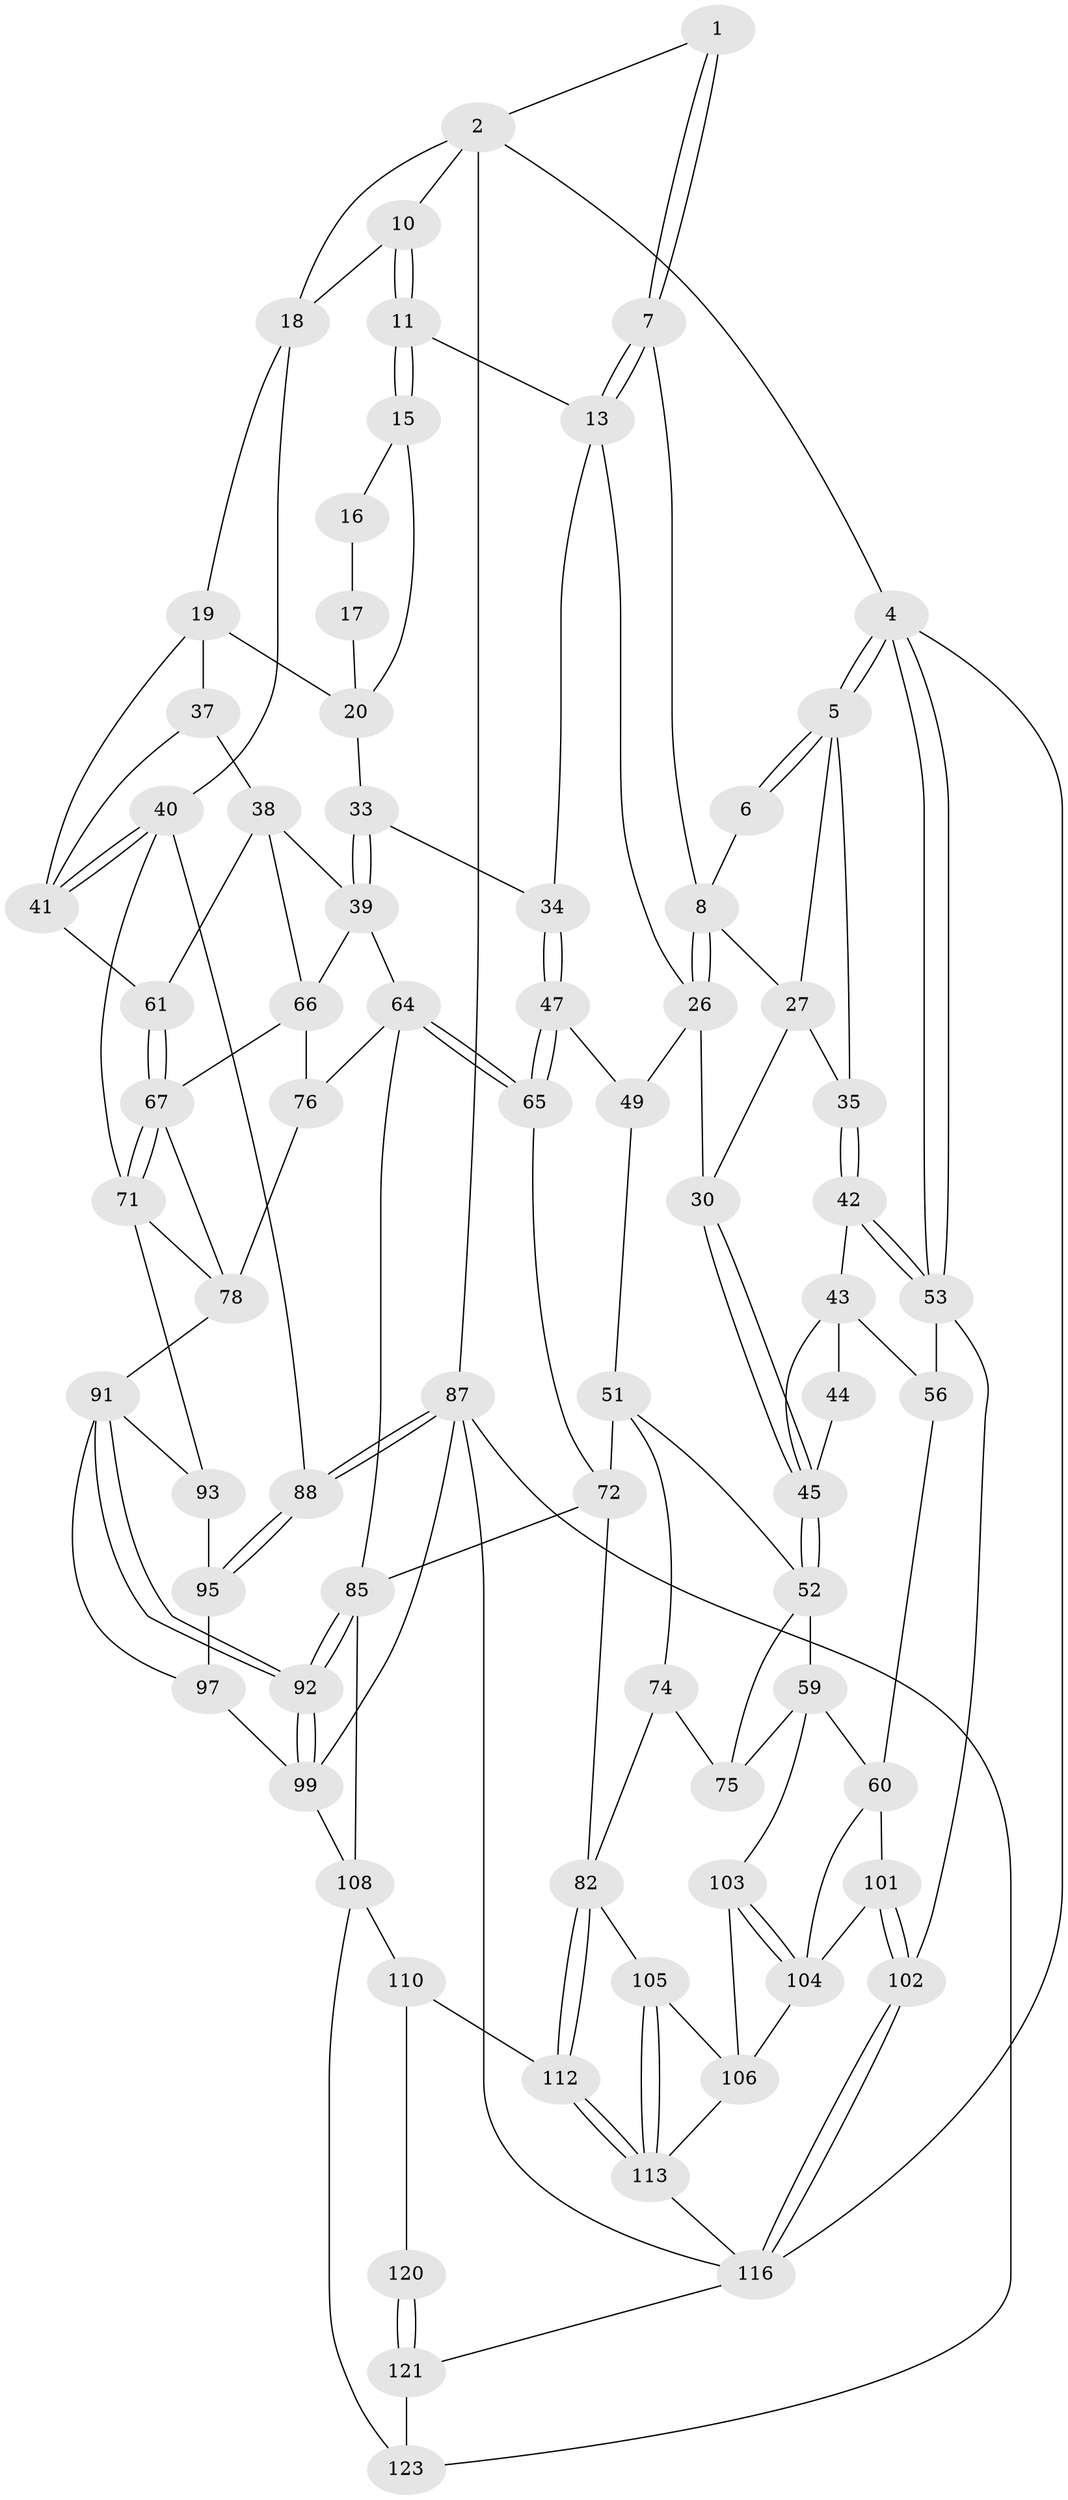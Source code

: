 // original degree distribution, {3: 0.03225806451612903, 4: 0.22580645161290322, 6: 0.24193548387096775, 5: 0.5}
// Generated by graph-tools (version 1.1) at 2025/42/03/06/25 10:42:28]
// undirected, 74 vertices, 159 edges
graph export_dot {
graph [start="1"]
  node [color=gray90,style=filled];
  1 [pos="+0.5577363622900428+0"];
  2 [pos="+0.6527017993220744+0",super="+3"];
  4 [pos="+0+0"];
  5 [pos="+0+0",super="+28"];
  6 [pos="+0.1334421096763424+0"];
  7 [pos="+0.46646516038767083+0.030463886283092517"];
  8 [pos="+0.3043412513535797+0.1291791747908289",super="+9"];
  10 [pos="+0.692571848584421+0",super="+14"];
  11 [pos="+0.6900523135723339+0.013414293523468082",super="+12"];
  13 [pos="+0.5275628621817775+0.20795810954013202",super="+25"];
  15 [pos="+0.7408431899021196+0.17834437621466231",super="+23"];
  16 [pos="+0.7481849151608388+0.18082995073137006"];
  17 [pos="+0.8257105449543556+0.0922215004496104",super="+21"];
  18 [pos="+0.9836844241976932+0.12311806136835536",super="+22"];
  19 [pos="+0.8703930317332433+0.2513294825289878",super="+36"];
  20 [pos="+0.8282632480343544+0.22831148270292242",super="+24"];
  26 [pos="+0.3857199334339461+0.24808179677334538",super="+29"];
  27 [pos="+0.20392721522190255+0.16905984031821542",super="+32"];
  30 [pos="+0.24167868577246257+0.3223653692291228",super="+31"];
  33 [pos="+0.661649262559421+0.3639604949241075"];
  34 [pos="+0.5195944770307864+0.3358882408147461"];
  35 [pos="+0+0.29641673023853704"];
  37 [pos="+0.8557731278473364+0.34054183424094053"];
  38 [pos="+0.8462680219590015+0.3597865849838898",super="+62"];
  39 [pos="+0.6626402581848478+0.36492832178724843",super="+63"];
  40 [pos="+1+0.35593642420307936",super="+70"];
  41 [pos="+1+0.3623980177865317",super="+55"];
  42 [pos="+0+0.31730876319848395"];
  43 [pos="+0+0.32568256608087515",super="+54"];
  44 [pos="+0.19630631872570178+0.3042132392940301"];
  45 [pos="+0.22581450717225943+0.48126940155974524",super="+46"];
  47 [pos="+0.46924565029473647+0.412918658339901",super="+48"];
  49 [pos="+0.31258162613267243+0.3507851927545084",super="+50"];
  51 [pos="+0.2780065080789042+0.48074565346226067",super="+73"];
  52 [pos="+0.2322531011734195+0.49736975338202377",super="+58"];
  53 [pos="+0+0.3605665003957589",super="+57"];
  56 [pos="+0.03695830934078514+0.5901340213876264"];
  59 [pos="+0.16011853435458234+0.6114327802789885",super="+90"];
  60 [pos="+0.11866270328926087+0.6180420750482466",super="+100"];
  61 [pos="+0.959485116215323+0.4426391700424062"];
  64 [pos="+0.6670219943511672+0.5521979486541224",super="+77"];
  65 [pos="+0.46829365022742564+0.5064323170337827"];
  66 [pos="+0.831524191975602+0.4919787008005002",super="+69"];
  67 [pos="+0.9567475428051719+0.4948628110738566",super="+68"];
  71 [pos="+1+0.6241812188293966",super="+80"];
  72 [pos="+0.4486693987812854+0.5376205256193893",super="+81"];
  74 [pos="+0.3745325836719884+0.5924060022332365",super="+84"];
  75 [pos="+0.32386472750220485+0.5902655964079531",super="+89"];
  76 [pos="+0.7713769184975525+0.6201909955389694"];
  78 [pos="+0.9169263255498928+0.619102566993564",super="+79"];
  82 [pos="+0.5027333407898168+0.7144544030157653",super="+83"];
  85 [pos="+0.6670540499407202+0.6390545370430367",super="+86"];
  87 [pos="+1+1",super="+118"];
  88 [pos="+1+1"];
  91 [pos="+0.8540812123758827+0.6863597675545837",super="+94"];
  92 [pos="+0.767772110395796+0.759521611584498"];
  93 [pos="+0.9559522112960158+0.7133789389090334"];
  95 [pos="+1+1",super="+96"];
  97 [pos="+0.8976851434870888+0.7654054968341565",super="+98"];
  99 [pos="+0.7667398046393212+0.8180211605119759",super="+107"];
  101 [pos="+0+0.8067112152354879"];
  102 [pos="+0+0.792922554083858"];
  103 [pos="+0.23718543428007793+0.7336769194501734"];
  104 [pos="+0.13636084121848877+0.8320345700359075",super="+115"];
  105 [pos="+0.3782712202609397+0.7747312118831061"];
  106 [pos="+0.2612629847613167+0.8017666920087264",super="+114"];
  108 [pos="+0.6578754168198344+0.8739353392969861",super="+109"];
  110 [pos="+0.5850086836640475+0.8957400183183419",super="+111"];
  112 [pos="+0.5082385913693641+0.8579350937859127"];
  113 [pos="+0.3905099810552703+0.8890408709072687",super="+117"];
  116 [pos="+0+1",super="+119"];
  120 [pos="+0.3986640117434073+1",super="+122"];
  121 [pos="+0.23794204071246683+1",super="+124"];
  123 [pos="+0.6288594093788785+1"];
  1 -- 2;
  1 -- 7;
  1 -- 7;
  2 -- 10;
  2 -- 4;
  2 -- 87;
  2 -- 18;
  4 -- 5;
  4 -- 5;
  4 -- 53;
  4 -- 53;
  4 -- 116;
  5 -- 6;
  5 -- 6;
  5 -- 35;
  5 -- 27;
  6 -- 8;
  7 -- 8;
  7 -- 13;
  7 -- 13;
  8 -- 26;
  8 -- 26;
  8 -- 27;
  10 -- 11;
  10 -- 11;
  10 -- 18;
  11 -- 15 [weight=2];
  11 -- 15;
  11 -- 13;
  13 -- 26;
  13 -- 34;
  15 -- 16;
  15 -- 20;
  16 -- 17 [weight=2];
  17 -- 20;
  18 -- 19;
  18 -- 40;
  19 -- 20;
  19 -- 41;
  19 -- 37;
  20 -- 33;
  26 -- 49;
  26 -- 30;
  27 -- 35;
  27 -- 30;
  30 -- 45;
  30 -- 45;
  33 -- 34;
  33 -- 39;
  33 -- 39;
  34 -- 47;
  34 -- 47;
  35 -- 42;
  35 -- 42;
  37 -- 38;
  37 -- 41;
  38 -- 39;
  38 -- 66;
  38 -- 61;
  39 -- 64;
  39 -- 66;
  40 -- 41;
  40 -- 41;
  40 -- 88;
  40 -- 71;
  41 -- 61;
  42 -- 43;
  42 -- 53;
  42 -- 53;
  43 -- 44;
  43 -- 56;
  43 -- 45;
  44 -- 45;
  45 -- 52;
  45 -- 52;
  47 -- 65;
  47 -- 65;
  47 -- 49 [weight=2];
  49 -- 51;
  51 -- 52;
  51 -- 72;
  51 -- 74;
  52 -- 59;
  52 -- 75;
  53 -- 56;
  53 -- 102;
  56 -- 60;
  59 -- 60;
  59 -- 75;
  59 -- 103;
  60 -- 104;
  60 -- 101;
  61 -- 67;
  61 -- 67;
  64 -- 65;
  64 -- 65;
  64 -- 76;
  64 -- 85;
  65 -- 72;
  66 -- 76;
  66 -- 67;
  67 -- 71;
  67 -- 71;
  67 -- 78;
  71 -- 93;
  71 -- 78;
  72 -- 82;
  72 -- 85;
  74 -- 75 [weight=2];
  74 -- 82;
  76 -- 78;
  78 -- 91;
  82 -- 112;
  82 -- 112;
  82 -- 105;
  85 -- 92;
  85 -- 92;
  85 -- 108;
  87 -- 88;
  87 -- 88;
  87 -- 116;
  87 -- 123;
  87 -- 99;
  88 -- 95;
  88 -- 95;
  91 -- 92;
  91 -- 92;
  91 -- 97;
  91 -- 93;
  92 -- 99;
  92 -- 99;
  93 -- 95;
  95 -- 97 [weight=2];
  97 -- 99;
  99 -- 108;
  101 -- 102;
  101 -- 102;
  101 -- 104;
  102 -- 116;
  102 -- 116;
  103 -- 104;
  103 -- 104;
  103 -- 106;
  104 -- 106;
  105 -- 106;
  105 -- 113;
  105 -- 113;
  106 -- 113;
  108 -- 123;
  108 -- 110;
  110 -- 112;
  110 -- 120 [weight=2];
  112 -- 113;
  112 -- 113;
  113 -- 116;
  116 -- 121;
  120 -- 121 [weight=2];
  120 -- 121;
  121 -- 123;
}
